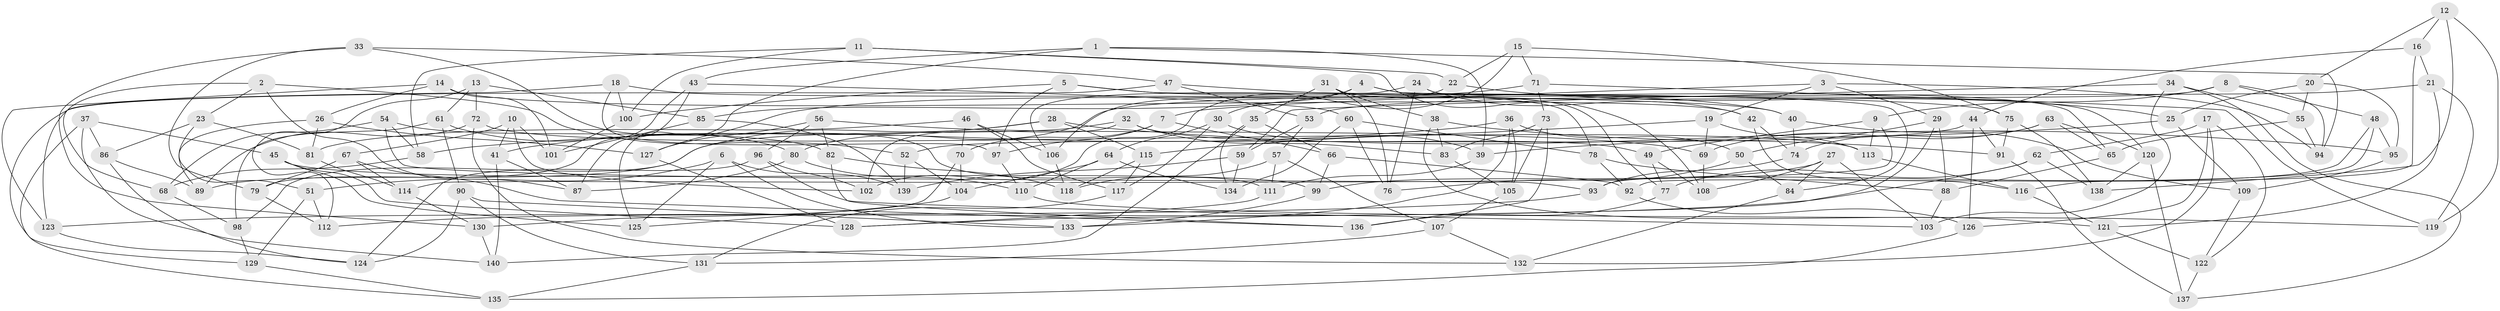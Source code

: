 // coarse degree distribution, {5: 0.11428571428571428, 4: 0.6, 6: 0.04285714285714286, 3: 0.07142857142857142, 7: 0.05714285714285714, 12: 0.02857142857142857, 8: 0.02857142857142857, 9: 0.04285714285714286, 20: 0.014285714285714285}
// Generated by graph-tools (version 1.1) at 2025/02/03/04/25 22:02:49]
// undirected, 140 vertices, 280 edges
graph export_dot {
graph [start="1"]
  node [color=gray90,style=filled];
  1;
  2;
  3;
  4;
  5;
  6;
  7;
  8;
  9;
  10;
  11;
  12;
  13;
  14;
  15;
  16;
  17;
  18;
  19;
  20;
  21;
  22;
  23;
  24;
  25;
  26;
  27;
  28;
  29;
  30;
  31;
  32;
  33;
  34;
  35;
  36;
  37;
  38;
  39;
  40;
  41;
  42;
  43;
  44;
  45;
  46;
  47;
  48;
  49;
  50;
  51;
  52;
  53;
  54;
  55;
  56;
  57;
  58;
  59;
  60;
  61;
  62;
  63;
  64;
  65;
  66;
  67;
  68;
  69;
  70;
  71;
  72;
  73;
  74;
  75;
  76;
  77;
  78;
  79;
  80;
  81;
  82;
  83;
  84;
  85;
  86;
  87;
  88;
  89;
  90;
  91;
  92;
  93;
  94;
  95;
  96;
  97;
  98;
  99;
  100;
  101;
  102;
  103;
  104;
  105;
  106;
  107;
  108;
  109;
  110;
  111;
  112;
  113;
  114;
  115;
  116;
  117;
  118;
  119;
  120;
  121;
  122;
  123;
  124;
  125;
  126;
  127;
  128;
  129;
  130;
  131;
  132;
  133;
  134;
  135;
  136;
  137;
  138;
  139;
  140;
  1 -- 39;
  1 -- 94;
  1 -- 43;
  1 -- 125;
  2 -- 23;
  2 -- 52;
  2 -- 68;
  2 -- 87;
  3 -- 29;
  3 -- 94;
  3 -- 7;
  3 -- 19;
  4 -- 85;
  4 -- 84;
  4 -- 65;
  4 -- 30;
  5 -- 100;
  5 -- 40;
  5 -- 97;
  5 -- 78;
  6 -- 139;
  6 -- 125;
  6 -- 133;
  6 -- 51;
  7 -- 66;
  7 -- 70;
  7 -- 97;
  8 -- 80;
  8 -- 48;
  8 -- 9;
  8 -- 94;
  9 -- 114;
  9 -- 113;
  9 -- 49;
  10 -- 67;
  10 -- 102;
  10 -- 41;
  10 -- 101;
  11 -- 58;
  11 -- 22;
  11 -- 100;
  11 -- 108;
  12 -- 16;
  12 -- 138;
  12 -- 20;
  12 -- 119;
  13 -- 61;
  13 -- 72;
  13 -- 112;
  13 -- 85;
  14 -- 123;
  14 -- 42;
  14 -- 26;
  14 -- 101;
  15 -- 102;
  15 -- 71;
  15 -- 22;
  15 -- 75;
  16 -- 21;
  16 -- 92;
  16 -- 44;
  17 -- 126;
  17 -- 132;
  17 -- 122;
  17 -- 62;
  18 -- 40;
  18 -- 100;
  18 -- 123;
  18 -- 97;
  19 -- 115;
  19 -- 69;
  19 -- 113;
  20 -- 55;
  20 -- 95;
  20 -- 25;
  21 -- 119;
  21 -- 53;
  21 -- 121;
  22 -- 106;
  22 -- 25;
  23 -- 86;
  23 -- 51;
  23 -- 81;
  24 -- 106;
  24 -- 120;
  24 -- 42;
  24 -- 76;
  25 -- 109;
  25 -- 39;
  26 -- 127;
  26 -- 89;
  26 -- 81;
  27 -- 108;
  27 -- 99;
  27 -- 103;
  27 -- 84;
  28 -- 98;
  28 -- 115;
  28 -- 41;
  28 -- 95;
  29 -- 128;
  29 -- 50;
  29 -- 88;
  30 -- 117;
  30 -- 39;
  30 -- 64;
  31 -- 76;
  31 -- 38;
  31 -- 35;
  31 -- 77;
  32 -- 83;
  32 -- 49;
  32 -- 89;
  32 -- 102;
  33 -- 111;
  33 -- 47;
  33 -- 130;
  33 -- 79;
  34 -- 55;
  34 -- 137;
  34 -- 59;
  34 -- 103;
  35 -- 134;
  35 -- 66;
  35 -- 140;
  36 -- 50;
  36 -- 105;
  36 -- 58;
  36 -- 133;
  37 -- 45;
  37 -- 86;
  37 -- 140;
  37 -- 135;
  38 -- 91;
  38 -- 83;
  38 -- 121;
  39 -- 111;
  40 -- 109;
  40 -- 74;
  41 -- 140;
  41 -- 87;
  42 -- 116;
  42 -- 74;
  43 -- 60;
  43 -- 79;
  43 -- 87;
  44 -- 91;
  44 -- 126;
  44 -- 52;
  45 -- 128;
  45 -- 99;
  45 -- 125;
  46 -- 106;
  46 -- 117;
  46 -- 70;
  46 -- 81;
  47 -- 53;
  47 -- 129;
  47 -- 75;
  48 -- 116;
  48 -- 93;
  48 -- 95;
  49 -- 108;
  49 -- 77;
  50 -- 84;
  50 -- 76;
  51 -- 112;
  51 -- 129;
  52 -- 139;
  52 -- 104;
  53 -- 59;
  53 -- 57;
  54 -- 93;
  54 -- 82;
  54 -- 58;
  54 -- 68;
  55 -- 65;
  55 -- 94;
  56 -- 82;
  56 -- 69;
  56 -- 96;
  56 -- 127;
  57 -- 111;
  57 -- 107;
  57 -- 118;
  58 -- 68;
  59 -- 134;
  59 -- 139;
  60 -- 134;
  60 -- 78;
  60 -- 76;
  61 -- 98;
  61 -- 80;
  61 -- 90;
  62 -- 112;
  62 -- 77;
  62 -- 138;
  63 -- 65;
  63 -- 69;
  63 -- 120;
  63 -- 74;
  64 -- 104;
  64 -- 134;
  64 -- 110;
  65 -- 88;
  66 -- 92;
  66 -- 99;
  67 -- 136;
  67 -- 79;
  67 -- 114;
  68 -- 98;
  69 -- 108;
  70 -- 130;
  70 -- 104;
  71 -- 119;
  71 -- 127;
  71 -- 73;
  72 -- 113;
  72 -- 132;
  72 -- 89;
  73 -- 136;
  73 -- 105;
  73 -- 83;
  74 -- 93;
  75 -- 138;
  75 -- 91;
  77 -- 136;
  78 -- 92;
  78 -- 88;
  79 -- 112;
  80 -- 110;
  80 -- 87;
  81 -- 114;
  82 -- 136;
  82 -- 118;
  83 -- 105;
  84 -- 132;
  85 -- 101;
  85 -- 139;
  86 -- 124;
  86 -- 89;
  88 -- 103;
  90 -- 131;
  90 -- 133;
  90 -- 124;
  91 -- 137;
  92 -- 126;
  93 -- 123;
  95 -- 109;
  96 -- 102;
  96 -- 103;
  96 -- 124;
  97 -- 110;
  98 -- 129;
  99 -- 133;
  100 -- 101;
  104 -- 125;
  105 -- 107;
  106 -- 118;
  107 -- 132;
  107 -- 131;
  109 -- 122;
  110 -- 119;
  111 -- 128;
  113 -- 116;
  114 -- 130;
  115 -- 117;
  115 -- 118;
  116 -- 121;
  117 -- 131;
  120 -- 137;
  120 -- 138;
  121 -- 122;
  122 -- 137;
  123 -- 124;
  126 -- 135;
  127 -- 128;
  129 -- 135;
  130 -- 140;
  131 -- 135;
}
